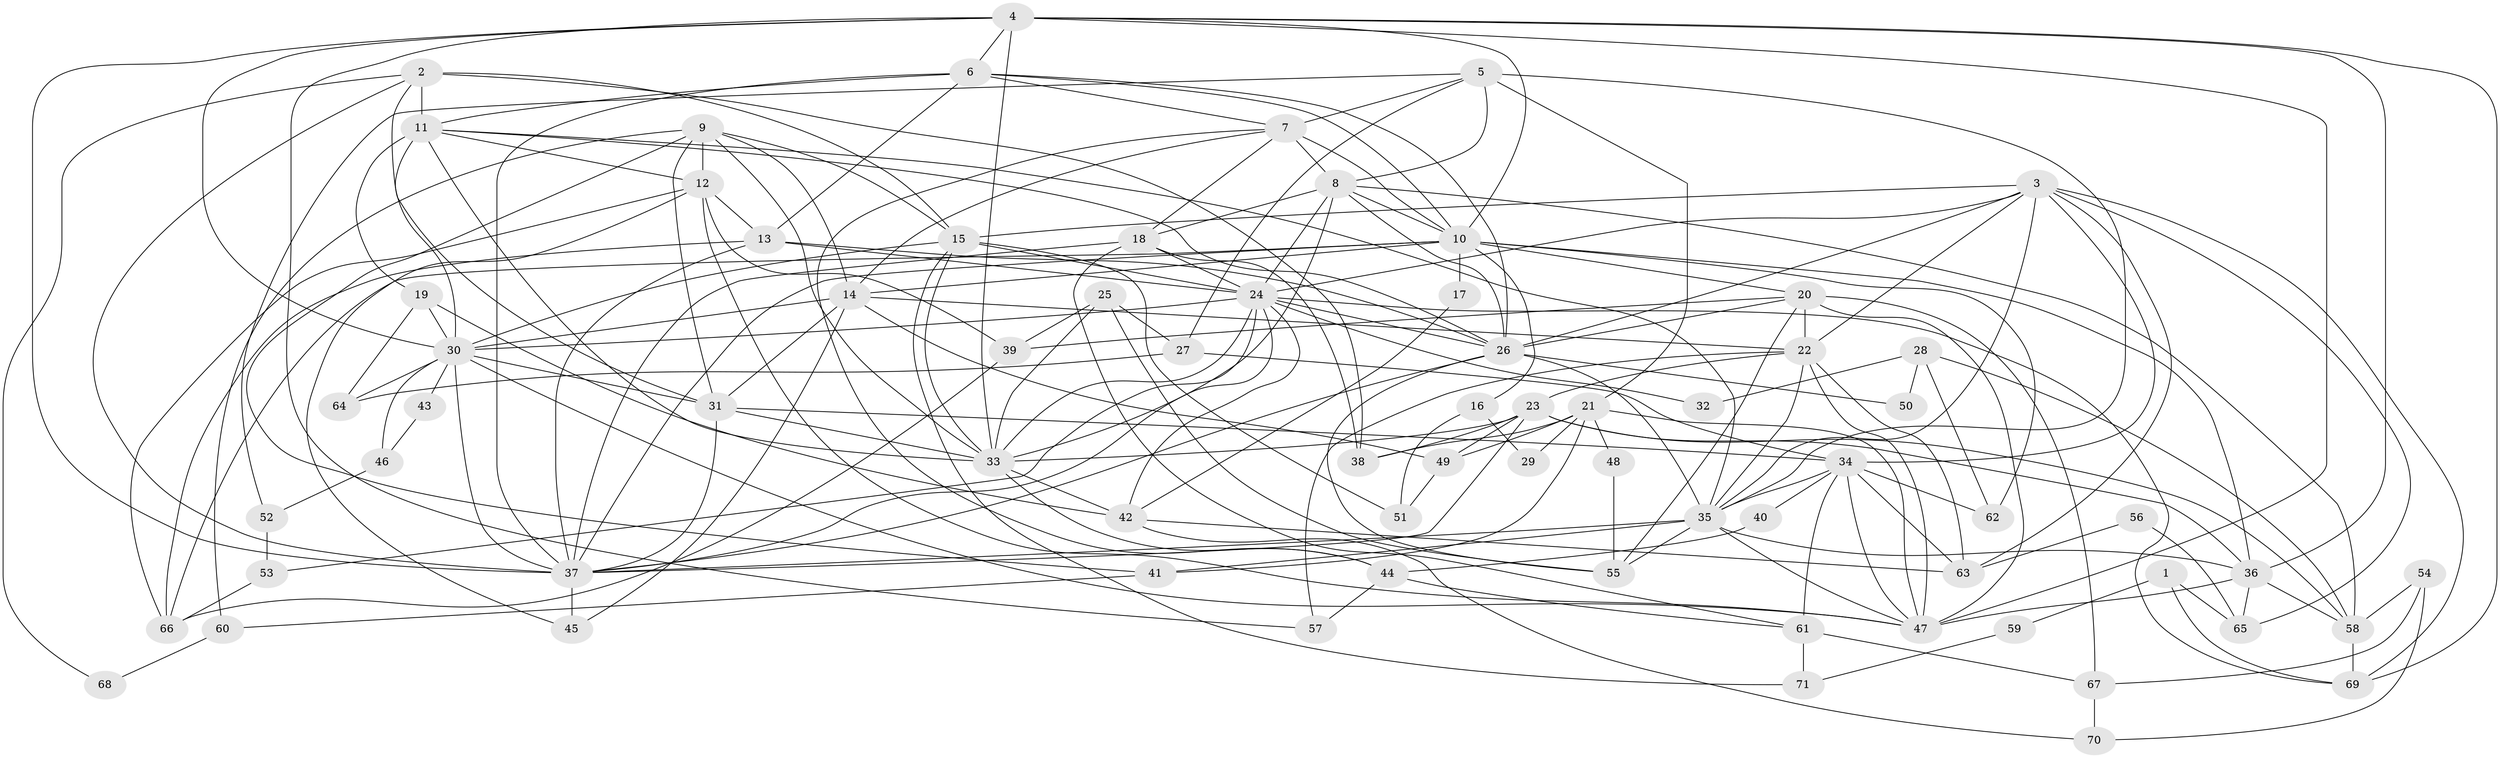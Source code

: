// original degree distribution, {3: 0.2323943661971831, 6: 0.11971830985915492, 5: 0.1619718309859155, 2: 0.1619718309859155, 7: 0.04225352112676056, 4: 0.2746478873239437, 8: 0.007042253521126761}
// Generated by graph-tools (version 1.1) at 2025/36/03/09/25 02:36:19]
// undirected, 71 vertices, 195 edges
graph export_dot {
graph [start="1"]
  node [color=gray90,style=filled];
  1;
  2;
  3;
  4;
  5;
  6;
  7;
  8;
  9;
  10;
  11;
  12;
  13;
  14;
  15;
  16;
  17;
  18;
  19;
  20;
  21;
  22;
  23;
  24;
  25;
  26;
  27;
  28;
  29;
  30;
  31;
  32;
  33;
  34;
  35;
  36;
  37;
  38;
  39;
  40;
  41;
  42;
  43;
  44;
  45;
  46;
  47;
  48;
  49;
  50;
  51;
  52;
  53;
  54;
  55;
  56;
  57;
  58;
  59;
  60;
  61;
  62;
  63;
  64;
  65;
  66;
  67;
  68;
  69;
  70;
  71;
  1 -- 59 [weight=1.0];
  1 -- 65 [weight=1.0];
  1 -- 69 [weight=1.0];
  2 -- 11 [weight=2.0];
  2 -- 15 [weight=1.0];
  2 -- 31 [weight=1.0];
  2 -- 37 [weight=1.0];
  2 -- 38 [weight=1.0];
  2 -- 68 [weight=1.0];
  3 -- 15 [weight=1.0];
  3 -- 22 [weight=1.0];
  3 -- 24 [weight=1.0];
  3 -- 26 [weight=1.0];
  3 -- 34 [weight=2.0];
  3 -- 35 [weight=3.0];
  3 -- 63 [weight=1.0];
  3 -- 65 [weight=1.0];
  3 -- 69 [weight=1.0];
  4 -- 6 [weight=1.0];
  4 -- 10 [weight=1.0];
  4 -- 30 [weight=1.0];
  4 -- 33 [weight=2.0];
  4 -- 36 [weight=1.0];
  4 -- 37 [weight=1.0];
  4 -- 47 [weight=2.0];
  4 -- 57 [weight=1.0];
  4 -- 69 [weight=1.0];
  5 -- 7 [weight=1.0];
  5 -- 8 [weight=1.0];
  5 -- 21 [weight=1.0];
  5 -- 27 [weight=1.0];
  5 -- 35 [weight=1.0];
  5 -- 52 [weight=1.0];
  6 -- 7 [weight=1.0];
  6 -- 10 [weight=1.0];
  6 -- 11 [weight=1.0];
  6 -- 13 [weight=1.0];
  6 -- 26 [weight=1.0];
  6 -- 37 [weight=1.0];
  7 -- 8 [weight=1.0];
  7 -- 10 [weight=2.0];
  7 -- 14 [weight=1.0];
  7 -- 18 [weight=1.0];
  7 -- 44 [weight=1.0];
  8 -- 10 [weight=1.0];
  8 -- 18 [weight=1.0];
  8 -- 24 [weight=2.0];
  8 -- 26 [weight=1.0];
  8 -- 33 [weight=1.0];
  8 -- 58 [weight=1.0];
  9 -- 12 [weight=1.0];
  9 -- 14 [weight=1.0];
  9 -- 15 [weight=1.0];
  9 -- 31 [weight=1.0];
  9 -- 33 [weight=1.0];
  9 -- 41 [weight=1.0];
  9 -- 60 [weight=1.0];
  10 -- 14 [weight=1.0];
  10 -- 16 [weight=1.0];
  10 -- 17 [weight=1.0];
  10 -- 20 [weight=1.0];
  10 -- 36 [weight=1.0];
  10 -- 37 [weight=1.0];
  10 -- 62 [weight=1.0];
  10 -- 66 [weight=1.0];
  11 -- 12 [weight=1.0];
  11 -- 19 [weight=1.0];
  11 -- 26 [weight=1.0];
  11 -- 30 [weight=2.0];
  11 -- 33 [weight=1.0];
  11 -- 35 [weight=1.0];
  12 -- 13 [weight=1.0];
  12 -- 39 [weight=1.0];
  12 -- 45 [weight=1.0];
  12 -- 47 [weight=1.0];
  12 -- 66 [weight=1.0];
  13 -- 24 [weight=1.0];
  13 -- 26 [weight=1.0];
  13 -- 37 [weight=1.0];
  13 -- 66 [weight=1.0];
  14 -- 22 [weight=1.0];
  14 -- 30 [weight=1.0];
  14 -- 31 [weight=1.0];
  14 -- 45 [weight=1.0];
  14 -- 49 [weight=1.0];
  15 -- 24 [weight=1.0];
  15 -- 30 [weight=1.0];
  15 -- 33 [weight=1.0];
  15 -- 51 [weight=1.0];
  15 -- 71 [weight=1.0];
  16 -- 29 [weight=1.0];
  16 -- 51 [weight=1.0];
  17 -- 42 [weight=1.0];
  18 -- 24 [weight=1.0];
  18 -- 37 [weight=1.0];
  18 -- 38 [weight=1.0];
  18 -- 61 [weight=1.0];
  19 -- 30 [weight=1.0];
  19 -- 42 [weight=1.0];
  19 -- 64 [weight=1.0];
  20 -- 22 [weight=1.0];
  20 -- 26 [weight=1.0];
  20 -- 39 [weight=1.0];
  20 -- 47 [weight=3.0];
  20 -- 55 [weight=1.0];
  20 -- 67 [weight=1.0];
  21 -- 29 [weight=1.0];
  21 -- 38 [weight=1.0];
  21 -- 41 [weight=1.0];
  21 -- 47 [weight=1.0];
  21 -- 48 [weight=1.0];
  21 -- 49 [weight=1.0];
  22 -- 23 [weight=1.0];
  22 -- 35 [weight=2.0];
  22 -- 47 [weight=1.0];
  22 -- 57 [weight=2.0];
  22 -- 63 [weight=1.0];
  23 -- 33 [weight=1.0];
  23 -- 36 [weight=1.0];
  23 -- 37 [weight=1.0];
  23 -- 38 [weight=1.0];
  23 -- 49 [weight=1.0];
  23 -- 58 [weight=1.0];
  24 -- 26 [weight=1.0];
  24 -- 30 [weight=2.0];
  24 -- 32 [weight=1.0];
  24 -- 33 [weight=1.0];
  24 -- 37 [weight=1.0];
  24 -- 42 [weight=1.0];
  24 -- 53 [weight=2.0];
  24 -- 69 [weight=1.0];
  25 -- 27 [weight=1.0];
  25 -- 33 [weight=1.0];
  25 -- 39 [weight=1.0];
  25 -- 55 [weight=1.0];
  26 -- 35 [weight=1.0];
  26 -- 37 [weight=1.0];
  26 -- 50 [weight=1.0];
  26 -- 55 [weight=1.0];
  27 -- 34 [weight=1.0];
  27 -- 64 [weight=1.0];
  28 -- 32 [weight=1.0];
  28 -- 50 [weight=1.0];
  28 -- 58 [weight=1.0];
  28 -- 62 [weight=1.0];
  30 -- 31 [weight=2.0];
  30 -- 37 [weight=1.0];
  30 -- 43 [weight=1.0];
  30 -- 46 [weight=1.0];
  30 -- 47 [weight=1.0];
  30 -- 64 [weight=1.0];
  31 -- 33 [weight=1.0];
  31 -- 34 [weight=1.0];
  31 -- 37 [weight=1.0];
  33 -- 42 [weight=1.0];
  33 -- 44 [weight=1.0];
  34 -- 35 [weight=1.0];
  34 -- 40 [weight=1.0];
  34 -- 47 [weight=1.0];
  34 -- 61 [weight=2.0];
  34 -- 62 [weight=1.0];
  34 -- 63 [weight=1.0];
  35 -- 36 [weight=1.0];
  35 -- 37 [weight=1.0];
  35 -- 41 [weight=1.0];
  35 -- 47 [weight=2.0];
  35 -- 55 [weight=1.0];
  36 -- 47 [weight=1.0];
  36 -- 58 [weight=1.0];
  36 -- 65 [weight=1.0];
  37 -- 45 [weight=1.0];
  39 -- 66 [weight=1.0];
  40 -- 44 [weight=1.0];
  41 -- 60 [weight=1.0];
  42 -- 63 [weight=1.0];
  42 -- 70 [weight=1.0];
  43 -- 46 [weight=1.0];
  44 -- 57 [weight=1.0];
  44 -- 61 [weight=1.0];
  46 -- 52 [weight=1.0];
  48 -- 55 [weight=1.0];
  49 -- 51 [weight=1.0];
  52 -- 53 [weight=1.0];
  53 -- 66 [weight=1.0];
  54 -- 58 [weight=1.0];
  54 -- 67 [weight=1.0];
  54 -- 70 [weight=1.0];
  56 -- 63 [weight=1.0];
  56 -- 65 [weight=1.0];
  58 -- 69 [weight=1.0];
  59 -- 71 [weight=1.0];
  60 -- 68 [weight=1.0];
  61 -- 67 [weight=1.0];
  61 -- 71 [weight=1.0];
  67 -- 70 [weight=1.0];
}
